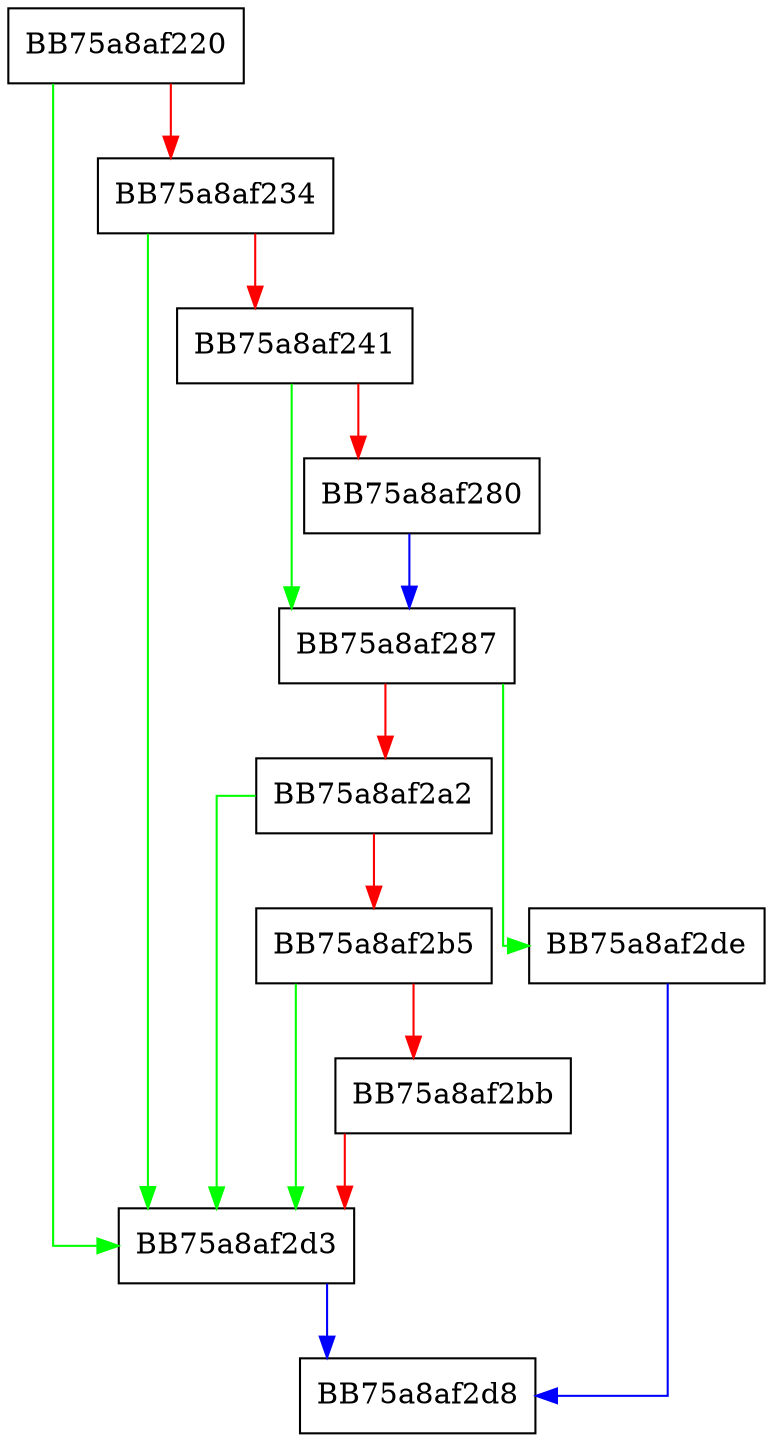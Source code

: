 digraph ServerHandleOnCloudCompletionEx {
  node [shape="box"];
  graph [splines=ortho];
  BB75a8af220 -> BB75a8af2d3 [color="green"];
  BB75a8af220 -> BB75a8af234 [color="red"];
  BB75a8af234 -> BB75a8af2d3 [color="green"];
  BB75a8af234 -> BB75a8af241 [color="red"];
  BB75a8af241 -> BB75a8af287 [color="green"];
  BB75a8af241 -> BB75a8af280 [color="red"];
  BB75a8af280 -> BB75a8af287 [color="blue"];
  BB75a8af287 -> BB75a8af2de [color="green"];
  BB75a8af287 -> BB75a8af2a2 [color="red"];
  BB75a8af2a2 -> BB75a8af2d3 [color="green"];
  BB75a8af2a2 -> BB75a8af2b5 [color="red"];
  BB75a8af2b5 -> BB75a8af2d3 [color="green"];
  BB75a8af2b5 -> BB75a8af2bb [color="red"];
  BB75a8af2bb -> BB75a8af2d3 [color="red"];
  BB75a8af2d3 -> BB75a8af2d8 [color="blue"];
  BB75a8af2de -> BB75a8af2d8 [color="blue"];
}